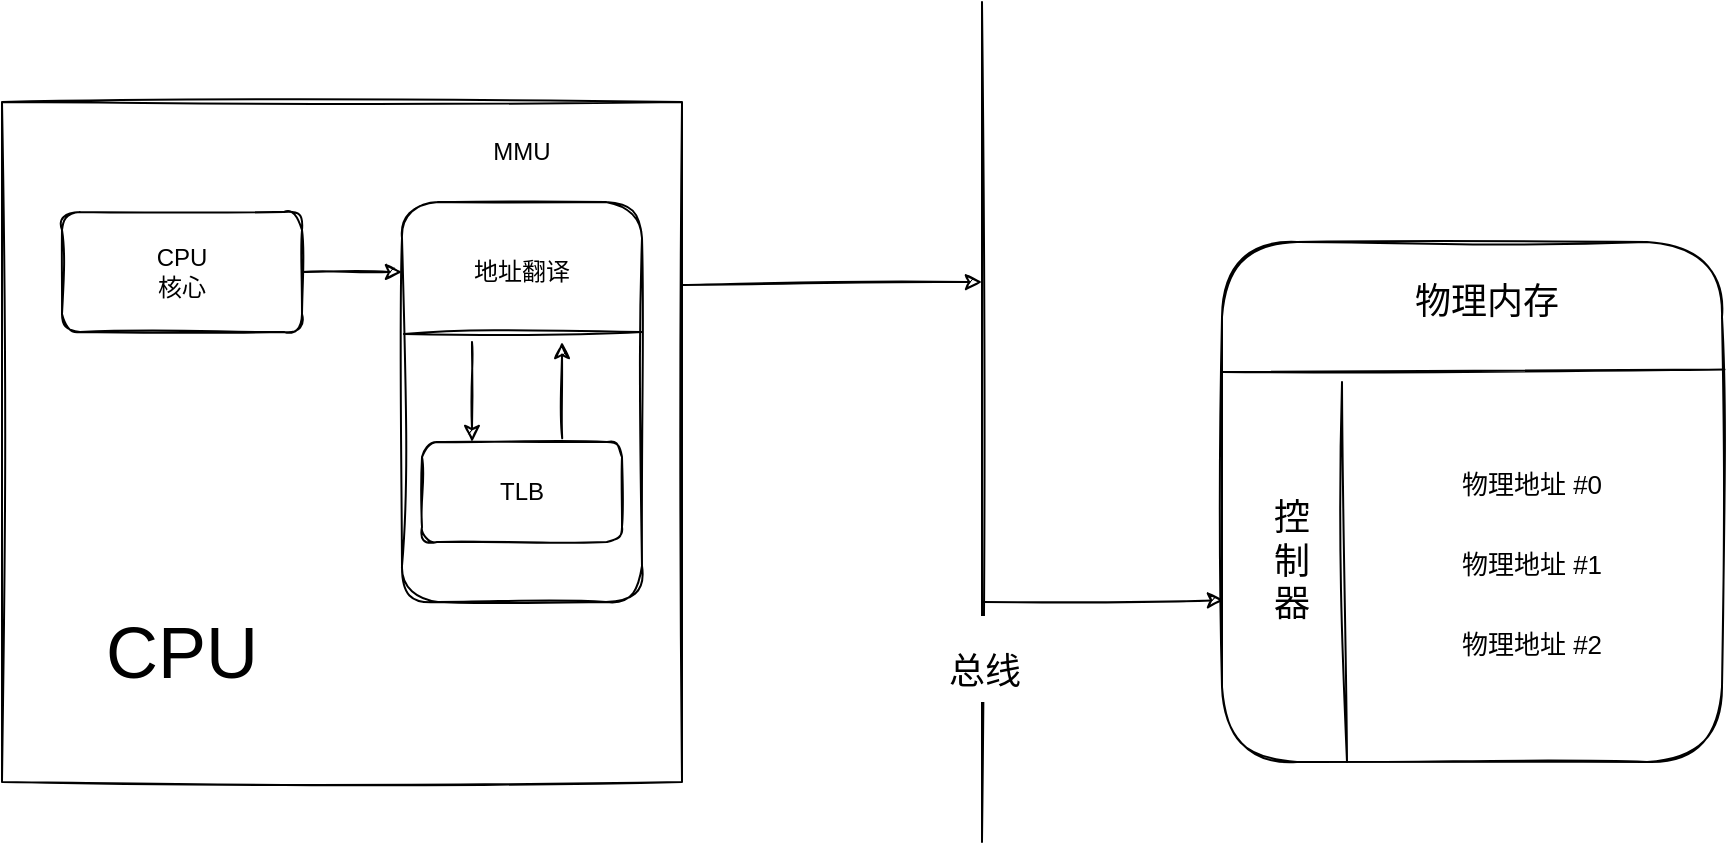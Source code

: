 <mxfile version="20.3.2" type="github">
  <diagram id="U3OGOd25ORocwlEM1zfc" name="第 1 页">
    <mxGraphModel dx="1151" dy="706" grid="1" gridSize="10" guides="1" tooltips="1" connect="1" arrows="1" fold="1" page="1" pageScale="1" pageWidth="827" pageHeight="1169" math="0" shadow="0">
      <root>
        <mxCell id="0" />
        <mxCell id="1" parent="0" />
        <mxCell id="gq95KbStqg9qNzzvhxyL-1" value="" style="whiteSpace=wrap;html=1;aspect=fixed;sketch=1;" vertex="1" parent="1">
          <mxGeometry x="400" y="440" width="340" height="340" as="geometry" />
        </mxCell>
        <mxCell id="gq95KbStqg9qNzzvhxyL-2" value="CPU&lt;br&gt;核心" style="rounded=1;whiteSpace=wrap;html=1;sketch=1;" vertex="1" parent="1">
          <mxGeometry x="430" y="495" width="120" height="60" as="geometry" />
        </mxCell>
        <mxCell id="gq95KbStqg9qNzzvhxyL-3" value="" style="rounded=1;whiteSpace=wrap;html=1;sketch=1;" vertex="1" parent="1">
          <mxGeometry x="600" y="490" width="120" height="200" as="geometry" />
        </mxCell>
        <mxCell id="gq95KbStqg9qNzzvhxyL-4" value="地址翻译" style="text;html=1;strokeColor=none;fillColor=none;align=center;verticalAlign=middle;whiteSpace=wrap;rounded=0;sketch=1;" vertex="1" parent="1">
          <mxGeometry x="630" y="510" width="60" height="30" as="geometry" />
        </mxCell>
        <mxCell id="gq95KbStqg9qNzzvhxyL-5" value="" style="endArrow=none;html=1;rounded=0;exitX=0.008;exitY=0.33;exitDx=0;exitDy=0;exitPerimeter=0;sketch=1;" edge="1" parent="1" source="gq95KbStqg9qNzzvhxyL-3">
          <mxGeometry width="50" height="50" relative="1" as="geometry">
            <mxPoint x="660" y="640" as="sourcePoint" />
            <mxPoint x="720" y="555" as="targetPoint" />
          </mxGeometry>
        </mxCell>
        <mxCell id="gq95KbStqg9qNzzvhxyL-6" value="MMU" style="text;html=1;strokeColor=none;fillColor=none;align=center;verticalAlign=middle;whiteSpace=wrap;rounded=0;sketch=1;" vertex="1" parent="1">
          <mxGeometry x="630" y="450" width="60" height="30" as="geometry" />
        </mxCell>
        <mxCell id="gq95KbStqg9qNzzvhxyL-7" value="TLB" style="rounded=1;whiteSpace=wrap;html=1;sketch=1;" vertex="1" parent="1">
          <mxGeometry x="610" y="610" width="100" height="50" as="geometry" />
        </mxCell>
        <mxCell id="gq95KbStqg9qNzzvhxyL-8" value="" style="endArrow=classic;html=1;rounded=0;sketch=1;entryX=0.25;entryY=0;entryDx=0;entryDy=0;endFill=1;" edge="1" parent="1" target="gq95KbStqg9qNzzvhxyL-7">
          <mxGeometry width="50" height="50" relative="1" as="geometry">
            <mxPoint x="635" y="560" as="sourcePoint" />
            <mxPoint x="660" y="570" as="targetPoint" />
          </mxGeometry>
        </mxCell>
        <mxCell id="gq95KbStqg9qNzzvhxyL-10" value="" style="endArrow=classic;html=1;rounded=0;sketch=1;endFill=1;exitX=0.701;exitY=-0.037;exitDx=0;exitDy=0;exitPerimeter=0;" edge="1" parent="1" source="gq95KbStqg9qNzzvhxyL-7">
          <mxGeometry width="50" height="50" relative="1" as="geometry">
            <mxPoint x="645" y="570" as="sourcePoint" />
            <mxPoint x="680" y="560" as="targetPoint" />
          </mxGeometry>
        </mxCell>
        <mxCell id="gq95KbStqg9qNzzvhxyL-11" value="" style="endArrow=classic;html=1;rounded=0;sketch=1;entryX=0;entryY=0.175;entryDx=0;entryDy=0;entryPerimeter=0;exitX=1;exitY=0.5;exitDx=0;exitDy=0;" edge="1" parent="1" source="gq95KbStqg9qNzzvhxyL-2" target="gq95KbStqg9qNzzvhxyL-3">
          <mxGeometry width="50" height="50" relative="1" as="geometry">
            <mxPoint x="370" y="640" as="sourcePoint" />
            <mxPoint x="420" y="590" as="targetPoint" />
          </mxGeometry>
        </mxCell>
        <mxCell id="gq95KbStqg9qNzzvhxyL-12" value="&lt;font style=&quot;font-size: 36px;&quot;&gt;CPU&lt;/font&gt;" style="text;html=1;strokeColor=none;fillColor=none;align=center;verticalAlign=middle;whiteSpace=wrap;rounded=0;sketch=1;" vertex="1" parent="1">
          <mxGeometry x="430" y="680" width="120" height="70" as="geometry" />
        </mxCell>
        <mxCell id="gq95KbStqg9qNzzvhxyL-13" value="" style="endArrow=none;html=1;rounded=0;sketch=1;fontSize=36;" edge="1" parent="1">
          <mxGeometry width="50" height="50" relative="1" as="geometry">
            <mxPoint x="890" y="810" as="sourcePoint" />
            <mxPoint x="890" y="390" as="targetPoint" />
          </mxGeometry>
        </mxCell>
        <mxCell id="gq95KbStqg9qNzzvhxyL-16" value="&lt;font style=&quot;font-size: 18px;&quot;&gt;总线&lt;/font&gt;" style="edgeLabel;html=1;align=center;verticalAlign=middle;resizable=0;points=[];fontSize=36;" vertex="1" connectable="0" parent="gq95KbStqg9qNzzvhxyL-13">
          <mxGeometry x="-0.562" y="-1" relative="1" as="geometry">
            <mxPoint as="offset" />
          </mxGeometry>
        </mxCell>
        <mxCell id="gq95KbStqg9qNzzvhxyL-14" value="" style="endArrow=classic;html=1;rounded=0;sketch=1;fontSize=36;exitX=1.001;exitY=0.269;exitDx=0;exitDy=0;exitPerimeter=0;" edge="1" parent="1" source="gq95KbStqg9qNzzvhxyL-1">
          <mxGeometry width="50" height="50" relative="1" as="geometry">
            <mxPoint x="750" y="640" as="sourcePoint" />
            <mxPoint x="890" y="530" as="targetPoint" />
          </mxGeometry>
        </mxCell>
        <mxCell id="gq95KbStqg9qNzzvhxyL-15" value="" style="rounded=1;whiteSpace=wrap;html=1;sketch=1;fontSize=36;" vertex="1" parent="1">
          <mxGeometry x="1010" y="510" width="250" height="260" as="geometry" />
        </mxCell>
        <mxCell id="gq95KbStqg9qNzzvhxyL-17" value="" style="endArrow=none;html=1;rounded=0;sketch=1;fontSize=18;entryX=1.005;entryY=0.245;entryDx=0;entryDy=0;entryPerimeter=0;exitX=0;exitY=0.25;exitDx=0;exitDy=0;" edge="1" parent="1" source="gq95KbStqg9qNzzvhxyL-15" target="gq95KbStqg9qNzzvhxyL-15">
          <mxGeometry width="50" height="50" relative="1" as="geometry">
            <mxPoint x="1000" y="600" as="sourcePoint" />
            <mxPoint x="1050" y="550" as="targetPoint" />
          </mxGeometry>
        </mxCell>
        <mxCell id="gq95KbStqg9qNzzvhxyL-18" value="物理内存" style="text;html=1;strokeColor=none;fillColor=none;align=center;verticalAlign=middle;whiteSpace=wrap;rounded=0;sketch=1;fontSize=18;" vertex="1" parent="1">
          <mxGeometry x="1105" y="525" width="75" height="30" as="geometry" />
        </mxCell>
        <mxCell id="gq95KbStqg9qNzzvhxyL-19" value="" style="endArrow=none;html=1;rounded=0;sketch=1;fontSize=18;exitX=0.25;exitY=1;exitDx=0;exitDy=0;" edge="1" parent="1" source="gq95KbStqg9qNzzvhxyL-15">
          <mxGeometry width="50" height="50" relative="1" as="geometry">
            <mxPoint x="1020" y="585" as="sourcePoint" />
            <mxPoint x="1070" y="580" as="targetPoint" />
          </mxGeometry>
        </mxCell>
        <mxCell id="gq95KbStqg9qNzzvhxyL-20" value="控制器" style="text;html=1;strokeColor=none;fillColor=none;align=center;verticalAlign=middle;whiteSpace=wrap;rounded=0;sketch=1;fontSize=18;" vertex="1" parent="1">
          <mxGeometry x="1030" y="620" width="30" height="100" as="geometry" />
        </mxCell>
        <mxCell id="gq95KbStqg9qNzzvhxyL-21" value="&lt;font style=&quot;font-size: 13px;&quot;&gt;物理地址 #0&lt;/font&gt;" style="text;html=1;strokeColor=none;fillColor=none;align=center;verticalAlign=middle;whiteSpace=wrap;rounded=0;sketch=1;fontSize=18;" vertex="1" parent="1">
          <mxGeometry x="1110" y="615" width="110" height="30" as="geometry" />
        </mxCell>
        <mxCell id="gq95KbStqg9qNzzvhxyL-22" value="&lt;font style=&quot;font-size: 13px;&quot;&gt;物理地址 #1&lt;/font&gt;" style="text;html=1;strokeColor=none;fillColor=none;align=center;verticalAlign=middle;whiteSpace=wrap;rounded=0;sketch=1;fontSize=18;" vertex="1" parent="1">
          <mxGeometry x="1110" y="655" width="110" height="30" as="geometry" />
        </mxCell>
        <mxCell id="gq95KbStqg9qNzzvhxyL-23" value="&lt;font style=&quot;font-size: 13px;&quot;&gt;物理地址 #2&lt;/font&gt;" style="text;html=1;strokeColor=none;fillColor=none;align=center;verticalAlign=middle;whiteSpace=wrap;rounded=0;sketch=1;fontSize=18;" vertex="1" parent="1">
          <mxGeometry x="1110" y="695" width="110" height="30" as="geometry" />
        </mxCell>
        <mxCell id="gq95KbStqg9qNzzvhxyL-24" value="" style="endArrow=classic;html=1;rounded=0;sketch=1;fontSize=36;entryX=0.004;entryY=0.689;entryDx=0;entryDy=0;entryPerimeter=0;" edge="1" parent="1" target="gq95KbStqg9qNzzvhxyL-15">
          <mxGeometry width="50" height="50" relative="1" as="geometry">
            <mxPoint x="890" y="690" as="sourcePoint" />
            <mxPoint x="900" y="540" as="targetPoint" />
          </mxGeometry>
        </mxCell>
      </root>
    </mxGraphModel>
  </diagram>
</mxfile>
